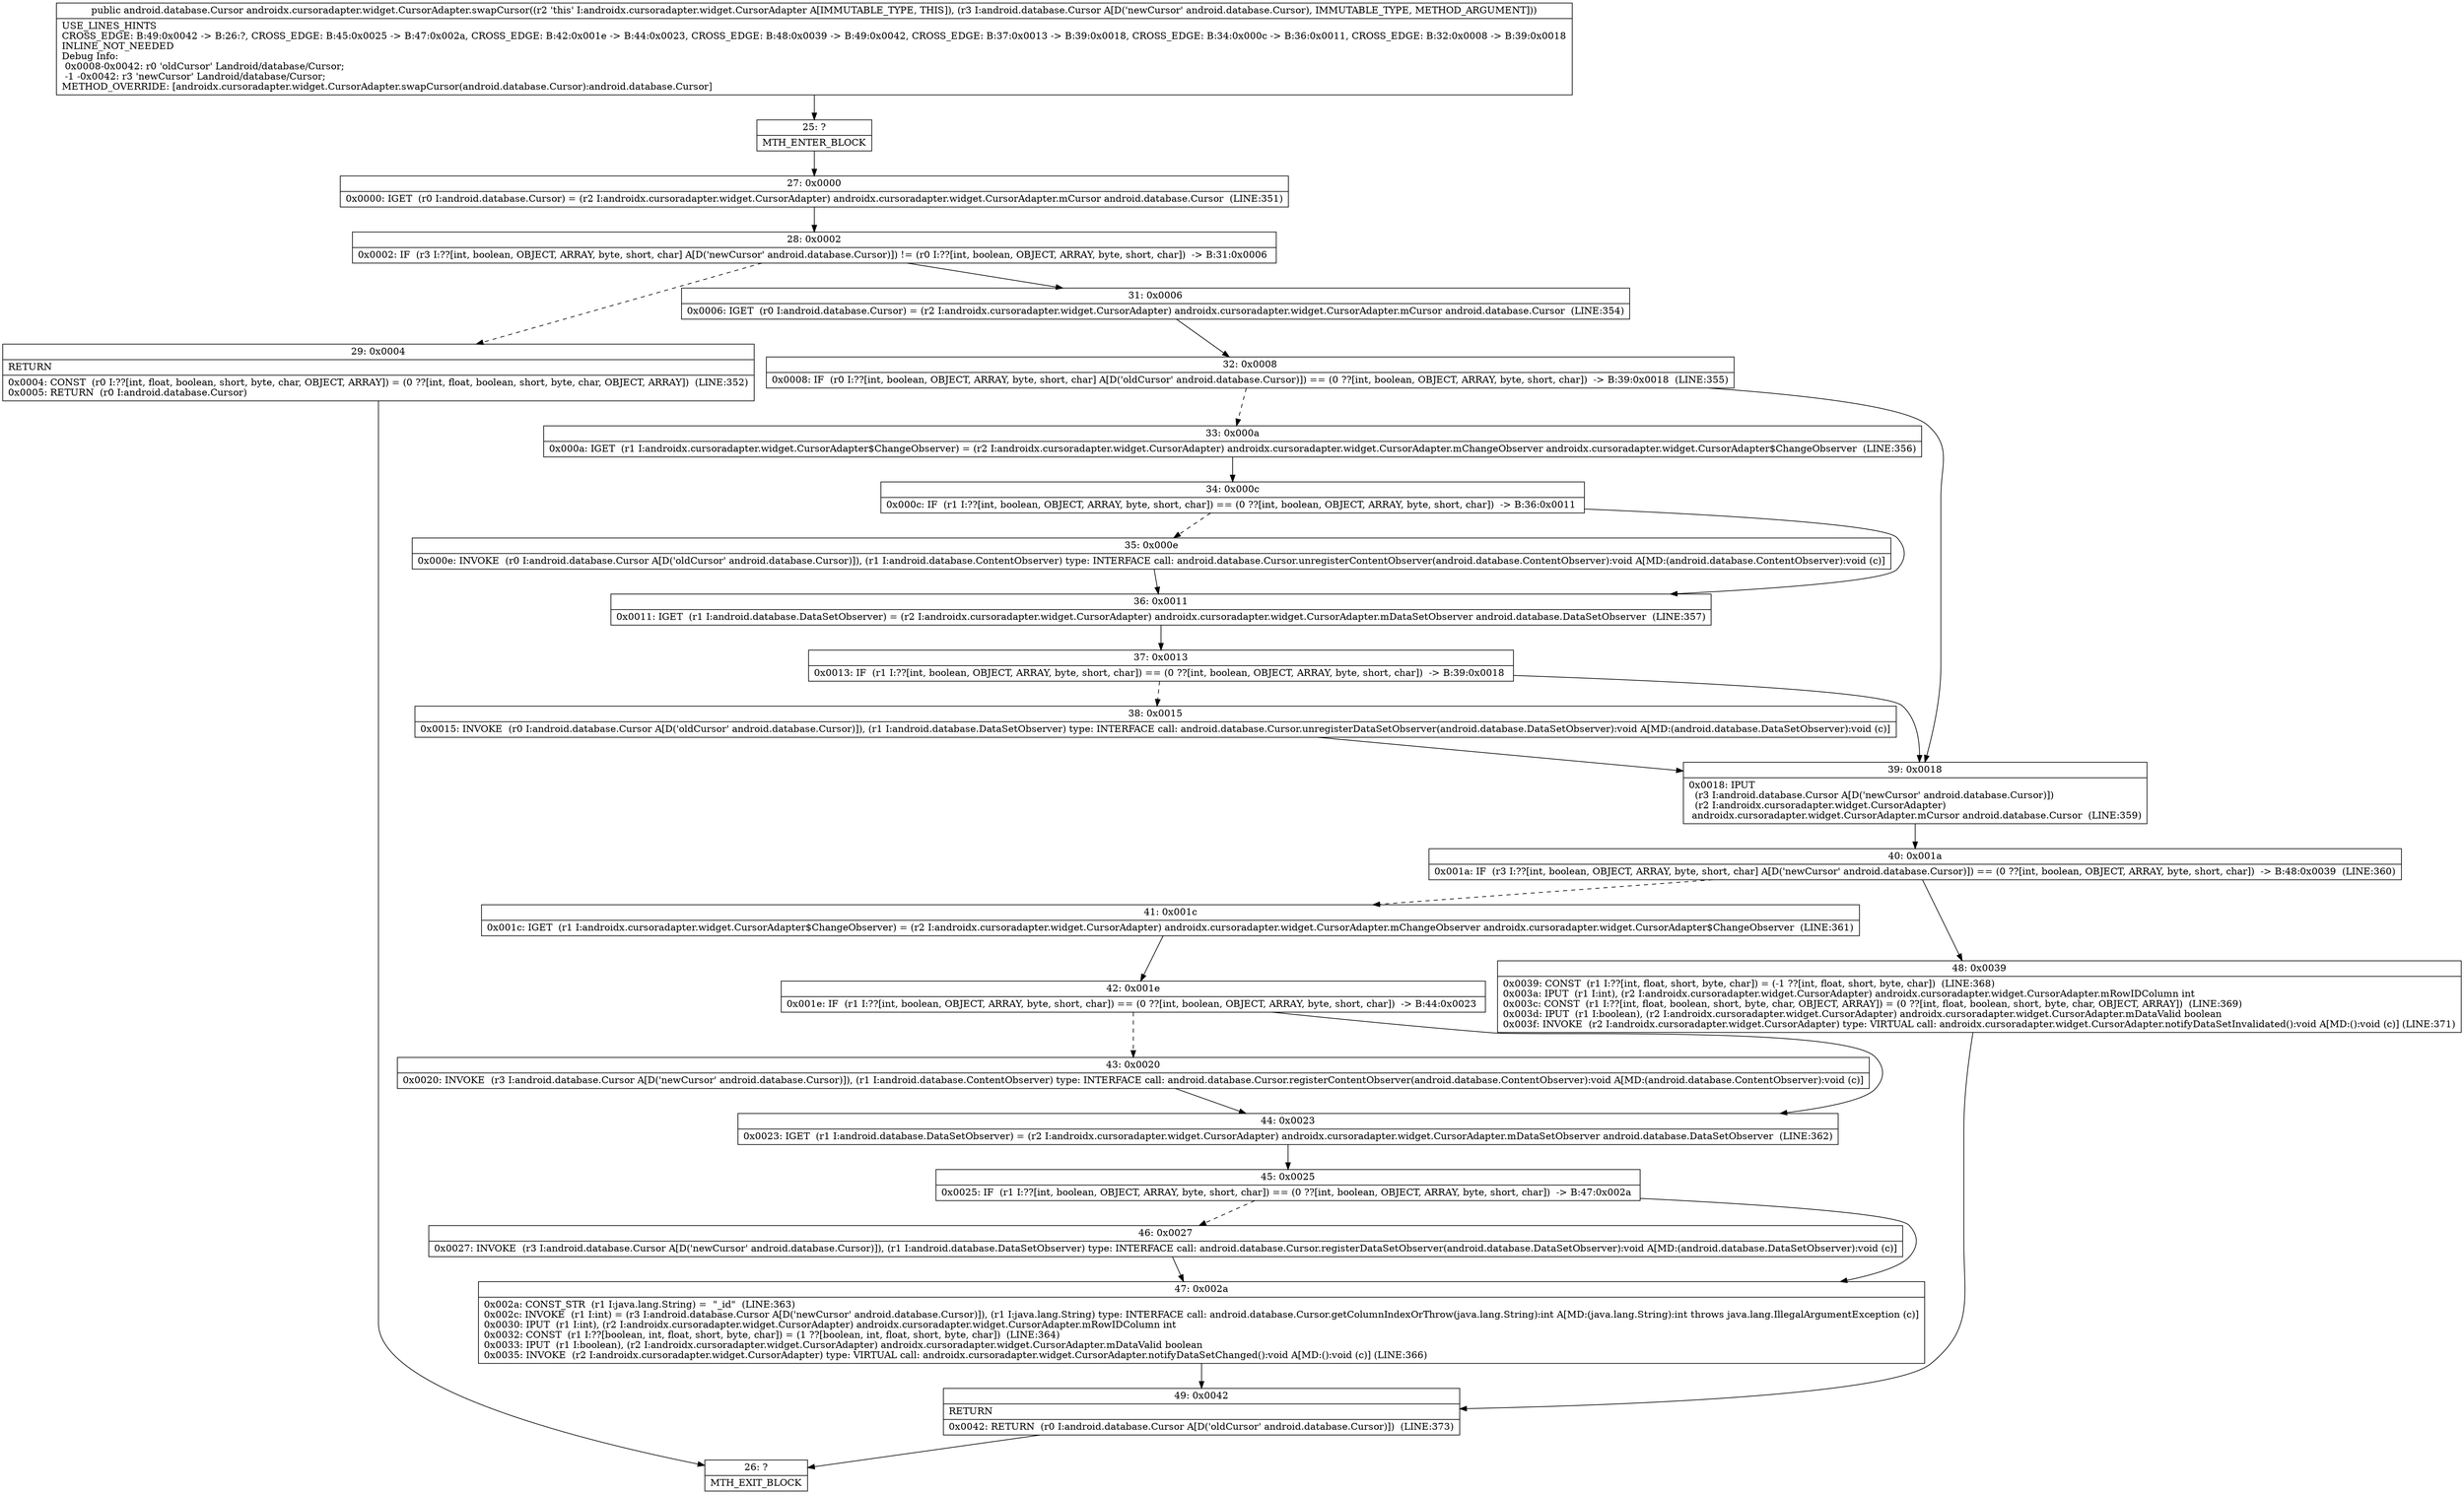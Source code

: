digraph "CFG forandroidx.cursoradapter.widget.CursorAdapter.swapCursor(Landroid\/database\/Cursor;)Landroid\/database\/Cursor;" {
Node_25 [shape=record,label="{25\:\ ?|MTH_ENTER_BLOCK\l}"];
Node_27 [shape=record,label="{27\:\ 0x0000|0x0000: IGET  (r0 I:android.database.Cursor) = (r2 I:androidx.cursoradapter.widget.CursorAdapter) androidx.cursoradapter.widget.CursorAdapter.mCursor android.database.Cursor  (LINE:351)\l}"];
Node_28 [shape=record,label="{28\:\ 0x0002|0x0002: IF  (r3 I:??[int, boolean, OBJECT, ARRAY, byte, short, char] A[D('newCursor' android.database.Cursor)]) != (r0 I:??[int, boolean, OBJECT, ARRAY, byte, short, char])  \-\> B:31:0x0006 \l}"];
Node_29 [shape=record,label="{29\:\ 0x0004|RETURN\l|0x0004: CONST  (r0 I:??[int, float, boolean, short, byte, char, OBJECT, ARRAY]) = (0 ??[int, float, boolean, short, byte, char, OBJECT, ARRAY])  (LINE:352)\l0x0005: RETURN  (r0 I:android.database.Cursor) \l}"];
Node_26 [shape=record,label="{26\:\ ?|MTH_EXIT_BLOCK\l}"];
Node_31 [shape=record,label="{31\:\ 0x0006|0x0006: IGET  (r0 I:android.database.Cursor) = (r2 I:androidx.cursoradapter.widget.CursorAdapter) androidx.cursoradapter.widget.CursorAdapter.mCursor android.database.Cursor  (LINE:354)\l}"];
Node_32 [shape=record,label="{32\:\ 0x0008|0x0008: IF  (r0 I:??[int, boolean, OBJECT, ARRAY, byte, short, char] A[D('oldCursor' android.database.Cursor)]) == (0 ??[int, boolean, OBJECT, ARRAY, byte, short, char])  \-\> B:39:0x0018  (LINE:355)\l}"];
Node_33 [shape=record,label="{33\:\ 0x000a|0x000a: IGET  (r1 I:androidx.cursoradapter.widget.CursorAdapter$ChangeObserver) = (r2 I:androidx.cursoradapter.widget.CursorAdapter) androidx.cursoradapter.widget.CursorAdapter.mChangeObserver androidx.cursoradapter.widget.CursorAdapter$ChangeObserver  (LINE:356)\l}"];
Node_34 [shape=record,label="{34\:\ 0x000c|0x000c: IF  (r1 I:??[int, boolean, OBJECT, ARRAY, byte, short, char]) == (0 ??[int, boolean, OBJECT, ARRAY, byte, short, char])  \-\> B:36:0x0011 \l}"];
Node_35 [shape=record,label="{35\:\ 0x000e|0x000e: INVOKE  (r0 I:android.database.Cursor A[D('oldCursor' android.database.Cursor)]), (r1 I:android.database.ContentObserver) type: INTERFACE call: android.database.Cursor.unregisterContentObserver(android.database.ContentObserver):void A[MD:(android.database.ContentObserver):void (c)]\l}"];
Node_36 [shape=record,label="{36\:\ 0x0011|0x0011: IGET  (r1 I:android.database.DataSetObserver) = (r2 I:androidx.cursoradapter.widget.CursorAdapter) androidx.cursoradapter.widget.CursorAdapter.mDataSetObserver android.database.DataSetObserver  (LINE:357)\l}"];
Node_37 [shape=record,label="{37\:\ 0x0013|0x0013: IF  (r1 I:??[int, boolean, OBJECT, ARRAY, byte, short, char]) == (0 ??[int, boolean, OBJECT, ARRAY, byte, short, char])  \-\> B:39:0x0018 \l}"];
Node_38 [shape=record,label="{38\:\ 0x0015|0x0015: INVOKE  (r0 I:android.database.Cursor A[D('oldCursor' android.database.Cursor)]), (r1 I:android.database.DataSetObserver) type: INTERFACE call: android.database.Cursor.unregisterDataSetObserver(android.database.DataSetObserver):void A[MD:(android.database.DataSetObserver):void (c)]\l}"];
Node_39 [shape=record,label="{39\:\ 0x0018|0x0018: IPUT  \l  (r3 I:android.database.Cursor A[D('newCursor' android.database.Cursor)])\l  (r2 I:androidx.cursoradapter.widget.CursorAdapter)\l androidx.cursoradapter.widget.CursorAdapter.mCursor android.database.Cursor  (LINE:359)\l}"];
Node_40 [shape=record,label="{40\:\ 0x001a|0x001a: IF  (r3 I:??[int, boolean, OBJECT, ARRAY, byte, short, char] A[D('newCursor' android.database.Cursor)]) == (0 ??[int, boolean, OBJECT, ARRAY, byte, short, char])  \-\> B:48:0x0039  (LINE:360)\l}"];
Node_41 [shape=record,label="{41\:\ 0x001c|0x001c: IGET  (r1 I:androidx.cursoradapter.widget.CursorAdapter$ChangeObserver) = (r2 I:androidx.cursoradapter.widget.CursorAdapter) androidx.cursoradapter.widget.CursorAdapter.mChangeObserver androidx.cursoradapter.widget.CursorAdapter$ChangeObserver  (LINE:361)\l}"];
Node_42 [shape=record,label="{42\:\ 0x001e|0x001e: IF  (r1 I:??[int, boolean, OBJECT, ARRAY, byte, short, char]) == (0 ??[int, boolean, OBJECT, ARRAY, byte, short, char])  \-\> B:44:0x0023 \l}"];
Node_43 [shape=record,label="{43\:\ 0x0020|0x0020: INVOKE  (r3 I:android.database.Cursor A[D('newCursor' android.database.Cursor)]), (r1 I:android.database.ContentObserver) type: INTERFACE call: android.database.Cursor.registerContentObserver(android.database.ContentObserver):void A[MD:(android.database.ContentObserver):void (c)]\l}"];
Node_44 [shape=record,label="{44\:\ 0x0023|0x0023: IGET  (r1 I:android.database.DataSetObserver) = (r2 I:androidx.cursoradapter.widget.CursorAdapter) androidx.cursoradapter.widget.CursorAdapter.mDataSetObserver android.database.DataSetObserver  (LINE:362)\l}"];
Node_45 [shape=record,label="{45\:\ 0x0025|0x0025: IF  (r1 I:??[int, boolean, OBJECT, ARRAY, byte, short, char]) == (0 ??[int, boolean, OBJECT, ARRAY, byte, short, char])  \-\> B:47:0x002a \l}"];
Node_46 [shape=record,label="{46\:\ 0x0027|0x0027: INVOKE  (r3 I:android.database.Cursor A[D('newCursor' android.database.Cursor)]), (r1 I:android.database.DataSetObserver) type: INTERFACE call: android.database.Cursor.registerDataSetObserver(android.database.DataSetObserver):void A[MD:(android.database.DataSetObserver):void (c)]\l}"];
Node_47 [shape=record,label="{47\:\ 0x002a|0x002a: CONST_STR  (r1 I:java.lang.String) =  \"_id\"  (LINE:363)\l0x002c: INVOKE  (r1 I:int) = (r3 I:android.database.Cursor A[D('newCursor' android.database.Cursor)]), (r1 I:java.lang.String) type: INTERFACE call: android.database.Cursor.getColumnIndexOrThrow(java.lang.String):int A[MD:(java.lang.String):int throws java.lang.IllegalArgumentException (c)]\l0x0030: IPUT  (r1 I:int), (r2 I:androidx.cursoradapter.widget.CursorAdapter) androidx.cursoradapter.widget.CursorAdapter.mRowIDColumn int \l0x0032: CONST  (r1 I:??[boolean, int, float, short, byte, char]) = (1 ??[boolean, int, float, short, byte, char])  (LINE:364)\l0x0033: IPUT  (r1 I:boolean), (r2 I:androidx.cursoradapter.widget.CursorAdapter) androidx.cursoradapter.widget.CursorAdapter.mDataValid boolean \l0x0035: INVOKE  (r2 I:androidx.cursoradapter.widget.CursorAdapter) type: VIRTUAL call: androidx.cursoradapter.widget.CursorAdapter.notifyDataSetChanged():void A[MD:():void (c)] (LINE:366)\l}"];
Node_49 [shape=record,label="{49\:\ 0x0042|RETURN\l|0x0042: RETURN  (r0 I:android.database.Cursor A[D('oldCursor' android.database.Cursor)])  (LINE:373)\l}"];
Node_48 [shape=record,label="{48\:\ 0x0039|0x0039: CONST  (r1 I:??[int, float, short, byte, char]) = (\-1 ??[int, float, short, byte, char])  (LINE:368)\l0x003a: IPUT  (r1 I:int), (r2 I:androidx.cursoradapter.widget.CursorAdapter) androidx.cursoradapter.widget.CursorAdapter.mRowIDColumn int \l0x003c: CONST  (r1 I:??[int, float, boolean, short, byte, char, OBJECT, ARRAY]) = (0 ??[int, float, boolean, short, byte, char, OBJECT, ARRAY])  (LINE:369)\l0x003d: IPUT  (r1 I:boolean), (r2 I:androidx.cursoradapter.widget.CursorAdapter) androidx.cursoradapter.widget.CursorAdapter.mDataValid boolean \l0x003f: INVOKE  (r2 I:androidx.cursoradapter.widget.CursorAdapter) type: VIRTUAL call: androidx.cursoradapter.widget.CursorAdapter.notifyDataSetInvalidated():void A[MD:():void (c)] (LINE:371)\l}"];
MethodNode[shape=record,label="{public android.database.Cursor androidx.cursoradapter.widget.CursorAdapter.swapCursor((r2 'this' I:androidx.cursoradapter.widget.CursorAdapter A[IMMUTABLE_TYPE, THIS]), (r3 I:android.database.Cursor A[D('newCursor' android.database.Cursor), IMMUTABLE_TYPE, METHOD_ARGUMENT]))  | USE_LINES_HINTS\lCROSS_EDGE: B:49:0x0042 \-\> B:26:?, CROSS_EDGE: B:45:0x0025 \-\> B:47:0x002a, CROSS_EDGE: B:42:0x001e \-\> B:44:0x0023, CROSS_EDGE: B:48:0x0039 \-\> B:49:0x0042, CROSS_EDGE: B:37:0x0013 \-\> B:39:0x0018, CROSS_EDGE: B:34:0x000c \-\> B:36:0x0011, CROSS_EDGE: B:32:0x0008 \-\> B:39:0x0018\lINLINE_NOT_NEEDED\lDebug Info:\l  0x0008\-0x0042: r0 'oldCursor' Landroid\/database\/Cursor;\l  \-1 \-0x0042: r3 'newCursor' Landroid\/database\/Cursor;\lMETHOD_OVERRIDE: [androidx.cursoradapter.widget.CursorAdapter.swapCursor(android.database.Cursor):android.database.Cursor]\l}"];
MethodNode -> Node_25;Node_25 -> Node_27;
Node_27 -> Node_28;
Node_28 -> Node_29[style=dashed];
Node_28 -> Node_31;
Node_29 -> Node_26;
Node_31 -> Node_32;
Node_32 -> Node_33[style=dashed];
Node_32 -> Node_39;
Node_33 -> Node_34;
Node_34 -> Node_35[style=dashed];
Node_34 -> Node_36;
Node_35 -> Node_36;
Node_36 -> Node_37;
Node_37 -> Node_38[style=dashed];
Node_37 -> Node_39;
Node_38 -> Node_39;
Node_39 -> Node_40;
Node_40 -> Node_41[style=dashed];
Node_40 -> Node_48;
Node_41 -> Node_42;
Node_42 -> Node_43[style=dashed];
Node_42 -> Node_44;
Node_43 -> Node_44;
Node_44 -> Node_45;
Node_45 -> Node_46[style=dashed];
Node_45 -> Node_47;
Node_46 -> Node_47;
Node_47 -> Node_49;
Node_49 -> Node_26;
Node_48 -> Node_49;
}

